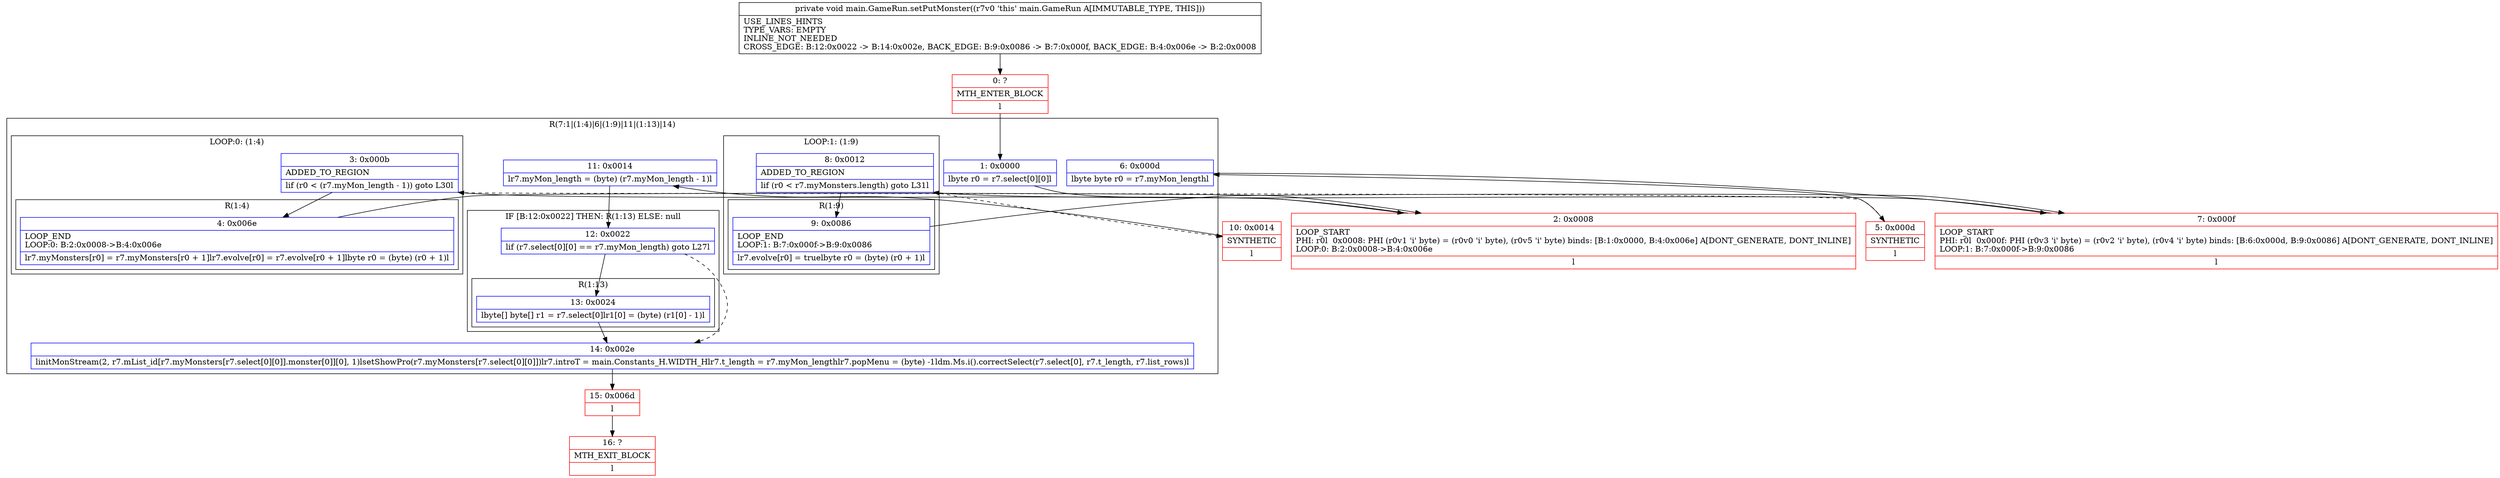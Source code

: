 digraph "CFG formain.GameRun.setPutMonster()V" {
subgraph cluster_Region_287486661 {
label = "R(7:1|(1:4)|6|(1:9)|11|(1:13)|14)";
node [shape=record,color=blue];
Node_1 [shape=record,label="{1\:\ 0x0000|lbyte r0 = r7.select[0][0]l}"];
subgraph cluster_LoopRegion_1524174199 {
label = "LOOP:0: (1:4)";
node [shape=record,color=blue];
Node_3 [shape=record,label="{3\:\ 0x000b|ADDED_TO_REGION\l|lif (r0 \< (r7.myMon_length \- 1)) goto L30l}"];
subgraph cluster_Region_328611320 {
label = "R(1:4)";
node [shape=record,color=blue];
Node_4 [shape=record,label="{4\:\ 0x006e|LOOP_END\lLOOP:0: B:2:0x0008\-\>B:4:0x006e\l|lr7.myMonsters[r0] = r7.myMonsters[r0 + 1]lr7.evolve[r0] = r7.evolve[r0 + 1]lbyte r0 = (byte) (r0 + 1)l}"];
}
}
Node_6 [shape=record,label="{6\:\ 0x000d|lbyte byte r0 = r7.myMon_lengthl}"];
subgraph cluster_LoopRegion_784680953 {
label = "LOOP:1: (1:9)";
node [shape=record,color=blue];
Node_8 [shape=record,label="{8\:\ 0x0012|ADDED_TO_REGION\l|lif (r0 \< r7.myMonsters.length) goto L31l}"];
subgraph cluster_Region_720727166 {
label = "R(1:9)";
node [shape=record,color=blue];
Node_9 [shape=record,label="{9\:\ 0x0086|LOOP_END\lLOOP:1: B:7:0x000f\-\>B:9:0x0086\l|lr7.evolve[r0] = truelbyte r0 = (byte) (r0 + 1)l}"];
}
}
Node_11 [shape=record,label="{11\:\ 0x0014|lr7.myMon_length = (byte) (r7.myMon_length \- 1)l}"];
subgraph cluster_IfRegion_862608153 {
label = "IF [B:12:0x0022] THEN: R(1:13) ELSE: null";
node [shape=record,color=blue];
Node_12 [shape=record,label="{12\:\ 0x0022|lif (r7.select[0][0] == r7.myMon_length) goto L27l}"];
subgraph cluster_Region_953515746 {
label = "R(1:13)";
node [shape=record,color=blue];
Node_13 [shape=record,label="{13\:\ 0x0024|lbyte[] byte[] r1 = r7.select[0]lr1[0] = (byte) (r1[0] \- 1)l}"];
}
}
Node_14 [shape=record,label="{14\:\ 0x002e|linitMonStream(2, r7.mList_id[r7.myMonsters[r7.select[0][0]].monster[0]][0], 1)lsetShowPro(r7.myMonsters[r7.select[0][0]])lr7.introT = main.Constants_H.WIDTH_Hlr7.t_length = r7.myMon_lengthlr7.popMenu = (byte) \-1ldm.Ms.i().correctSelect(r7.select[0], r7.t_length, r7.list_rows)l}"];
}
Node_0 [shape=record,color=red,label="{0\:\ ?|MTH_ENTER_BLOCK\l|l}"];
Node_2 [shape=record,color=red,label="{2\:\ 0x0008|LOOP_START\lPHI: r0l  0x0008: PHI (r0v1 'i' byte) = (r0v0 'i' byte), (r0v5 'i' byte) binds: [B:1:0x0000, B:4:0x006e] A[DONT_GENERATE, DONT_INLINE]\lLOOP:0: B:2:0x0008\-\>B:4:0x006e\l|l}"];
Node_5 [shape=record,color=red,label="{5\:\ 0x000d|SYNTHETIC\l|l}"];
Node_7 [shape=record,color=red,label="{7\:\ 0x000f|LOOP_START\lPHI: r0l  0x000f: PHI (r0v3 'i' byte) = (r0v2 'i' byte), (r0v4 'i' byte) binds: [B:6:0x000d, B:9:0x0086] A[DONT_GENERATE, DONT_INLINE]\lLOOP:1: B:7:0x000f\-\>B:9:0x0086\l|l}"];
Node_10 [shape=record,color=red,label="{10\:\ 0x0014|SYNTHETIC\l|l}"];
Node_15 [shape=record,color=red,label="{15\:\ 0x006d|l}"];
Node_16 [shape=record,color=red,label="{16\:\ ?|MTH_EXIT_BLOCK\l|l}"];
MethodNode[shape=record,label="{private void main.GameRun.setPutMonster((r7v0 'this' main.GameRun A[IMMUTABLE_TYPE, THIS]))  | USE_LINES_HINTS\lTYPE_VARS: EMPTY\lINLINE_NOT_NEEDED\lCROSS_EDGE: B:12:0x0022 \-\> B:14:0x002e, BACK_EDGE: B:9:0x0086 \-\> B:7:0x000f, BACK_EDGE: B:4:0x006e \-\> B:2:0x0008\l}"];
MethodNode -> Node_0;
Node_1 -> Node_2;
Node_3 -> Node_4;
Node_3 -> Node_5[style=dashed];
Node_4 -> Node_2;
Node_6 -> Node_7;
Node_8 -> Node_9;
Node_8 -> Node_10[style=dashed];
Node_9 -> Node_7;
Node_11 -> Node_12;
Node_12 -> Node_13;
Node_12 -> Node_14[style=dashed];
Node_13 -> Node_14;
Node_14 -> Node_15;
Node_0 -> Node_1;
Node_2 -> Node_3;
Node_5 -> Node_6;
Node_7 -> Node_8;
Node_10 -> Node_11;
Node_15 -> Node_16;
}


